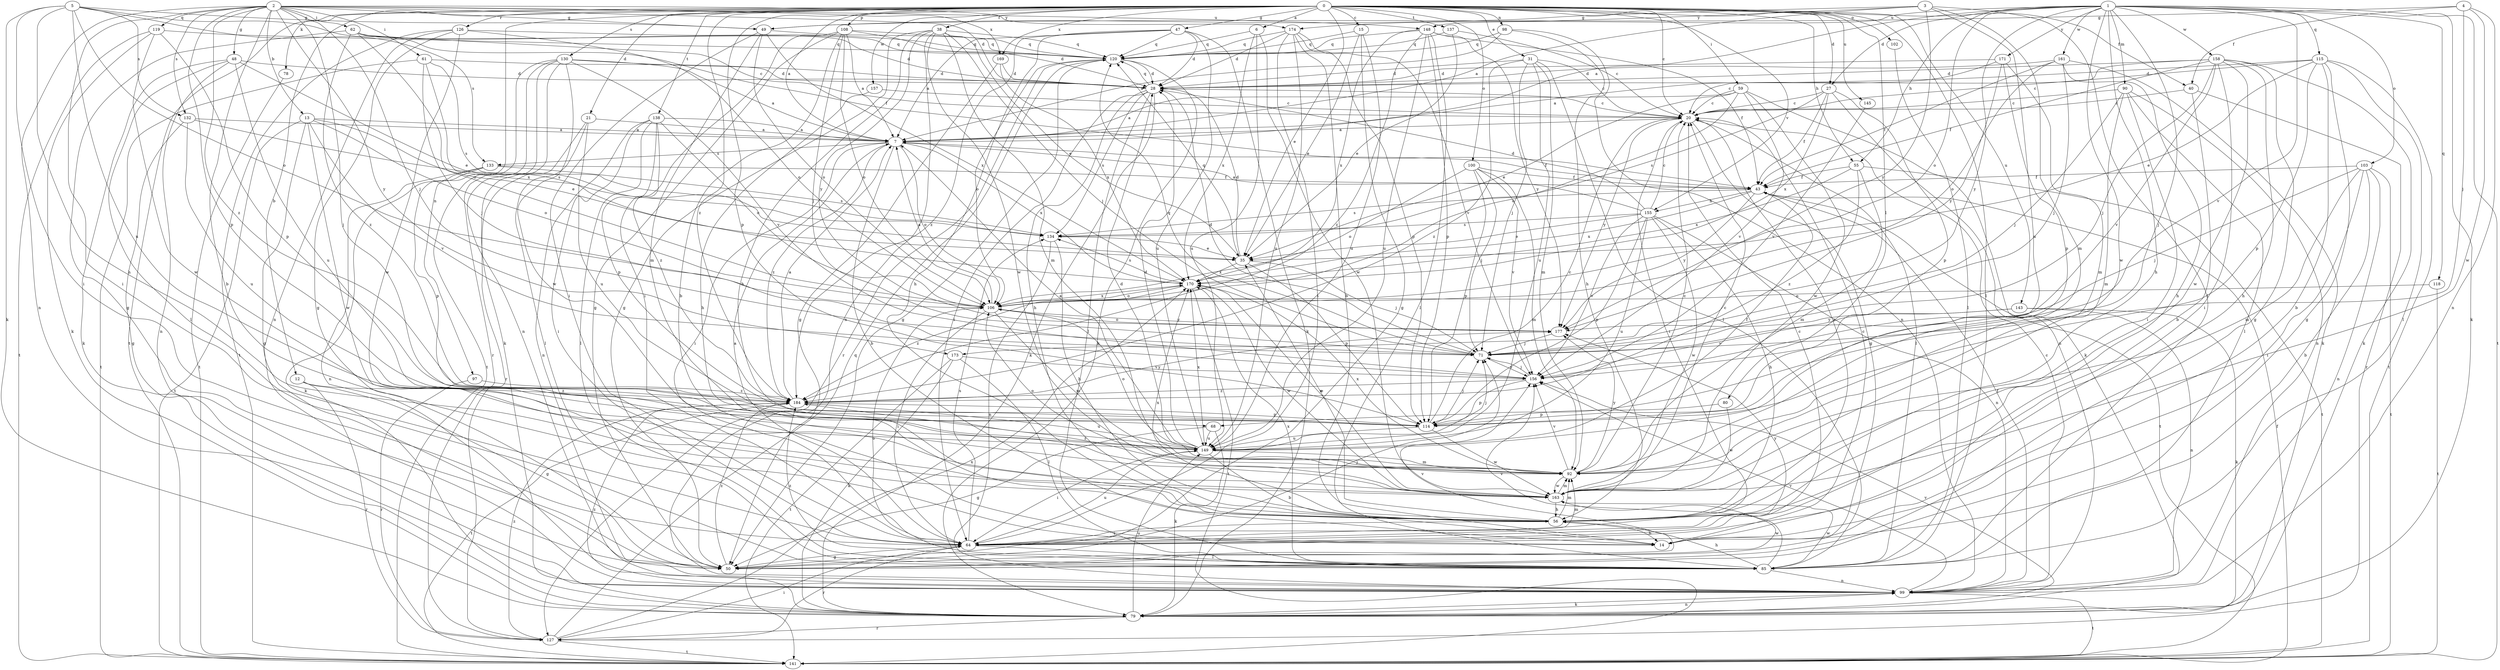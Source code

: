 strict digraph  {
0;
1;
2;
3;
4;
5;
6;
7;
12;
13;
14;
15;
20;
21;
27;
28;
31;
35;
38;
40;
43;
47;
48;
49;
50;
55;
56;
59;
61;
62;
64;
68;
71;
78;
79;
80;
85;
90;
92;
97;
98;
99;
100;
102;
103;
106;
108;
114;
115;
118;
119;
120;
126;
127;
130;
132;
133;
134;
137;
138;
141;
143;
145;
148;
149;
155;
156;
157;
158;
161;
163;
169;
170;
171;
173;
174;
177;
184;
0 -> 6  [label=a];
0 -> 7  [label=a];
0 -> 12  [label=b];
0 -> 15  [label=c];
0 -> 20  [label=c];
0 -> 21  [label=d];
0 -> 27  [label=d];
0 -> 31  [label=e];
0 -> 35  [label=e];
0 -> 38  [label=f];
0 -> 40  [label=f];
0 -> 47  [label=g];
0 -> 55  [label=h];
0 -> 59  [label=i];
0 -> 78  [label=k];
0 -> 80  [label=l];
0 -> 85  [label=l];
0 -> 97  [label=n];
0 -> 98  [label=n];
0 -> 100  [label=o];
0 -> 102  [label=o];
0 -> 108  [label=p];
0 -> 114  [label=p];
0 -> 126  [label=r];
0 -> 130  [label=s];
0 -> 137  [label=t];
0 -> 138  [label=t];
0 -> 141  [label=t];
0 -> 143  [label=u];
0 -> 145  [label=u];
0 -> 155  [label=v];
0 -> 157  [label=w];
0 -> 169  [label=x];
0 -> 184  [label=z];
1 -> 7  [label=a];
1 -> 27  [label=d];
1 -> 55  [label=h];
1 -> 56  [label=h];
1 -> 68  [label=j];
1 -> 79  [label=k];
1 -> 90  [label=m];
1 -> 103  [label=o];
1 -> 106  [label=o];
1 -> 115  [label=q];
1 -> 118  [label=q];
1 -> 141  [label=t];
1 -> 148  [label=u];
1 -> 156  [label=v];
1 -> 158  [label=w];
1 -> 161  [label=w];
1 -> 163  [label=w];
1 -> 171  [label=y];
1 -> 173  [label=y];
2 -> 13  [label=b];
2 -> 14  [label=b];
2 -> 28  [label=d];
2 -> 48  [label=g];
2 -> 49  [label=g];
2 -> 61  [label=i];
2 -> 62  [label=i];
2 -> 64  [label=i];
2 -> 68  [label=j];
2 -> 71  [label=j];
2 -> 99  [label=n];
2 -> 114  [label=p];
2 -> 119  [label=q];
2 -> 132  [label=s];
2 -> 148  [label=u];
2 -> 169  [label=x];
2 -> 173  [label=y];
2 -> 174  [label=y];
2 -> 184  [label=z];
3 -> 7  [label=a];
3 -> 49  [label=g];
3 -> 85  [label=l];
3 -> 92  [label=m];
3 -> 149  [label=u];
3 -> 174  [label=y];
3 -> 177  [label=y];
4 -> 40  [label=f];
4 -> 49  [label=g];
4 -> 71  [label=j];
4 -> 99  [label=n];
4 -> 163  [label=w];
5 -> 43  [label=f];
5 -> 49  [label=g];
5 -> 56  [label=h];
5 -> 64  [label=i];
5 -> 79  [label=k];
5 -> 106  [label=o];
5 -> 132  [label=s];
5 -> 133  [label=s];
5 -> 149  [label=u];
6 -> 120  [label=q];
6 -> 149  [label=u];
6 -> 163  [label=w];
6 -> 170  [label=x];
7 -> 14  [label=b];
7 -> 43  [label=f];
7 -> 64  [label=i];
7 -> 106  [label=o];
7 -> 133  [label=s];
7 -> 170  [label=x];
7 -> 184  [label=z];
12 -> 50  [label=g];
12 -> 127  [label=r];
12 -> 184  [label=z];
13 -> 7  [label=a];
13 -> 35  [label=e];
13 -> 50  [label=g];
13 -> 106  [label=o];
13 -> 141  [label=t];
13 -> 156  [label=v];
13 -> 163  [label=w];
14 -> 20  [label=c];
15 -> 35  [label=e];
15 -> 50  [label=g];
15 -> 120  [label=q];
15 -> 149  [label=u];
20 -> 7  [label=a];
20 -> 50  [label=g];
20 -> 64  [label=i];
20 -> 85  [label=l];
20 -> 177  [label=y];
21 -> 7  [label=a];
21 -> 85  [label=l];
21 -> 127  [label=r];
21 -> 149  [label=u];
27 -> 20  [label=c];
27 -> 43  [label=f];
27 -> 99  [label=n];
27 -> 114  [label=p];
27 -> 134  [label=s];
27 -> 170  [label=x];
28 -> 20  [label=c];
28 -> 56  [label=h];
28 -> 64  [label=i];
28 -> 79  [label=k];
28 -> 85  [label=l];
28 -> 120  [label=q];
28 -> 134  [label=s];
31 -> 20  [label=c];
31 -> 28  [label=d];
31 -> 71  [label=j];
31 -> 85  [label=l];
31 -> 92  [label=m];
31 -> 149  [label=u];
31 -> 184  [label=z];
35 -> 28  [label=d];
35 -> 71  [label=j];
35 -> 114  [label=p];
35 -> 120  [label=q];
35 -> 170  [label=x];
38 -> 35  [label=e];
38 -> 50  [label=g];
38 -> 56  [label=h];
38 -> 71  [label=j];
38 -> 92  [label=m];
38 -> 99  [label=n];
38 -> 120  [label=q];
38 -> 163  [label=w];
38 -> 177  [label=y];
40 -> 14  [label=b];
40 -> 20  [label=c];
40 -> 127  [label=r];
43 -> 134  [label=s];
43 -> 141  [label=t];
43 -> 170  [label=x];
43 -> 177  [label=y];
43 -> 155  [label=h];
47 -> 7  [label=a];
47 -> 28  [label=d];
47 -> 56  [label=h];
47 -> 79  [label=k];
47 -> 120  [label=q];
47 -> 149  [label=u];
47 -> 184  [label=z];
48 -> 28  [label=d];
48 -> 35  [label=e];
48 -> 79  [label=k];
48 -> 85  [label=l];
48 -> 99  [label=n];
48 -> 149  [label=u];
49 -> 64  [label=i];
49 -> 92  [label=m];
49 -> 106  [label=o];
49 -> 120  [label=q];
49 -> 170  [label=x];
50 -> 71  [label=j];
50 -> 156  [label=v];
50 -> 163  [label=w];
50 -> 184  [label=z];
55 -> 43  [label=f];
55 -> 92  [label=m];
55 -> 141  [label=t];
55 -> 170  [label=x];
55 -> 184  [label=z];
56 -> 14  [label=b];
56 -> 20  [label=c];
56 -> 35  [label=e];
56 -> 64  [label=i];
56 -> 92  [label=m];
56 -> 170  [label=x];
59 -> 7  [label=a];
59 -> 20  [label=c];
59 -> 35  [label=e];
59 -> 79  [label=k];
59 -> 106  [label=o];
59 -> 156  [label=v];
59 -> 163  [label=w];
61 -> 28  [label=d];
61 -> 71  [label=j];
61 -> 134  [label=s];
61 -> 141  [label=t];
61 -> 170  [label=x];
62 -> 20  [label=c];
62 -> 28  [label=d];
62 -> 50  [label=g];
62 -> 106  [label=o];
62 -> 120  [label=q];
62 -> 184  [label=z];
64 -> 7  [label=a];
64 -> 20  [label=c];
64 -> 50  [label=g];
64 -> 85  [label=l];
64 -> 92  [label=m];
64 -> 127  [label=r];
64 -> 134  [label=s];
64 -> 149  [label=u];
64 -> 177  [label=y];
68 -> 50  [label=g];
68 -> 79  [label=k];
68 -> 149  [label=u];
71 -> 28  [label=d];
71 -> 120  [label=q];
71 -> 156  [label=v];
78 -> 141  [label=t];
79 -> 99  [label=n];
79 -> 127  [label=r];
79 -> 149  [label=u];
79 -> 156  [label=v];
79 -> 184  [label=z];
80 -> 114  [label=p];
80 -> 163  [label=w];
85 -> 56  [label=h];
85 -> 99  [label=n];
85 -> 106  [label=o];
85 -> 156  [label=v];
85 -> 163  [label=w];
85 -> 170  [label=x];
85 -> 184  [label=z];
90 -> 20  [label=c];
90 -> 64  [label=i];
90 -> 71  [label=j];
90 -> 85  [label=l];
90 -> 92  [label=m];
90 -> 99  [label=n];
92 -> 20  [label=c];
92 -> 28  [label=d];
92 -> 106  [label=o];
92 -> 156  [label=v];
92 -> 163  [label=w];
92 -> 170  [label=x];
92 -> 177  [label=y];
92 -> 184  [label=z];
97 -> 127  [label=r];
97 -> 184  [label=z];
98 -> 7  [label=a];
98 -> 56  [label=h];
98 -> 99  [label=n];
98 -> 120  [label=q];
99 -> 20  [label=c];
99 -> 43  [label=f];
99 -> 79  [label=k];
99 -> 141  [label=t];
99 -> 156  [label=v];
100 -> 43  [label=f];
100 -> 71  [label=j];
100 -> 92  [label=m];
100 -> 106  [label=o];
100 -> 114  [label=p];
100 -> 156  [label=v];
102 -> 85  [label=l];
103 -> 14  [label=b];
103 -> 43  [label=f];
103 -> 64  [label=i];
103 -> 71  [label=j];
103 -> 92  [label=m];
103 -> 99  [label=n];
103 -> 141  [label=t];
106 -> 7  [label=a];
106 -> 64  [label=i];
106 -> 92  [label=m];
106 -> 170  [label=x];
106 -> 177  [label=y];
108 -> 7  [label=a];
108 -> 14  [label=b];
108 -> 28  [label=d];
108 -> 50  [label=g];
108 -> 64  [label=i];
108 -> 71  [label=j];
108 -> 106  [label=o];
108 -> 120  [label=q];
114 -> 20  [label=c];
114 -> 71  [label=j];
114 -> 149  [label=u];
114 -> 163  [label=w];
115 -> 14  [label=b];
115 -> 20  [label=c];
115 -> 28  [label=d];
115 -> 35  [label=e];
115 -> 50  [label=g];
115 -> 85  [label=l];
115 -> 114  [label=p];
115 -> 141  [label=t];
118 -> 106  [label=o];
118 -> 141  [label=t];
119 -> 79  [label=k];
119 -> 114  [label=p];
119 -> 120  [label=q];
119 -> 141  [label=t];
119 -> 163  [label=w];
120 -> 28  [label=d];
120 -> 50  [label=g];
120 -> 79  [label=k];
120 -> 106  [label=o];
120 -> 127  [label=r];
126 -> 50  [label=g];
126 -> 99  [label=n];
126 -> 106  [label=o];
126 -> 120  [label=q];
126 -> 141  [label=t];
126 -> 163  [label=w];
127 -> 64  [label=i];
127 -> 120  [label=q];
127 -> 141  [label=t];
127 -> 170  [label=x];
127 -> 184  [label=z];
130 -> 7  [label=a];
130 -> 28  [label=d];
130 -> 79  [label=k];
130 -> 99  [label=n];
130 -> 127  [label=r];
130 -> 141  [label=t];
130 -> 156  [label=v];
130 -> 163  [label=w];
132 -> 7  [label=a];
132 -> 50  [label=g];
132 -> 134  [label=s];
132 -> 149  [label=u];
133 -> 43  [label=f];
133 -> 79  [label=k];
133 -> 99  [label=n];
133 -> 114  [label=p];
133 -> 134  [label=s];
134 -> 35  [label=e];
134 -> 56  [label=h];
134 -> 99  [label=n];
137 -> 20  [label=c];
137 -> 35  [label=e];
137 -> 120  [label=q];
138 -> 7  [label=a];
138 -> 64  [label=i];
138 -> 85  [label=l];
138 -> 99  [label=n];
138 -> 106  [label=o];
138 -> 114  [label=p];
138 -> 184  [label=z];
141 -> 43  [label=f];
143 -> 79  [label=k];
143 -> 99  [label=n];
143 -> 156  [label=v];
143 -> 177  [label=y];
145 -> 156  [label=v];
148 -> 43  [label=f];
148 -> 85  [label=l];
148 -> 114  [label=p];
148 -> 120  [label=q];
148 -> 149  [label=u];
148 -> 170  [label=x];
148 -> 177  [label=y];
148 -> 184  [label=z];
149 -> 7  [label=a];
149 -> 14  [label=b];
149 -> 28  [label=d];
149 -> 43  [label=f];
149 -> 64  [label=i];
149 -> 71  [label=j];
149 -> 92  [label=m];
149 -> 106  [label=o];
149 -> 170  [label=x];
155 -> 7  [label=a];
155 -> 20  [label=c];
155 -> 28  [label=d];
155 -> 35  [label=e];
155 -> 56  [label=h];
155 -> 99  [label=n];
155 -> 114  [label=p];
155 -> 134  [label=s];
155 -> 149  [label=u];
155 -> 156  [label=v];
155 -> 163  [label=w];
156 -> 71  [label=j];
156 -> 114  [label=p];
156 -> 184  [label=z];
157 -> 20  [label=c];
157 -> 56  [label=h];
158 -> 20  [label=c];
158 -> 28  [label=d];
158 -> 43  [label=f];
158 -> 50  [label=g];
158 -> 56  [label=h];
158 -> 64  [label=i];
158 -> 71  [label=j];
158 -> 79  [label=k];
158 -> 156  [label=v];
158 -> 163  [label=w];
161 -> 28  [label=d];
161 -> 43  [label=f];
161 -> 56  [label=h];
161 -> 71  [label=j];
161 -> 79  [label=k];
161 -> 106  [label=o];
163 -> 20  [label=c];
163 -> 56  [label=h];
163 -> 92  [label=m];
163 -> 170  [label=x];
169 -> 28  [label=d];
169 -> 50  [label=g];
169 -> 170  [label=x];
170 -> 106  [label=o];
170 -> 134  [label=s];
170 -> 141  [label=t];
170 -> 163  [label=w];
170 -> 184  [label=z];
171 -> 7  [label=a];
171 -> 28  [label=d];
171 -> 92  [label=m];
171 -> 114  [label=p];
171 -> 177  [label=y];
173 -> 79  [label=k];
173 -> 85  [label=l];
173 -> 141  [label=t];
173 -> 156  [label=v];
174 -> 14  [label=b];
174 -> 28  [label=d];
174 -> 64  [label=i];
174 -> 114  [label=p];
174 -> 120  [label=q];
174 -> 149  [label=u];
174 -> 156  [label=v];
177 -> 71  [label=j];
177 -> 106  [label=o];
184 -> 7  [label=a];
184 -> 114  [label=p];
184 -> 141  [label=t];
184 -> 149  [label=u];
184 -> 177  [label=y];
}
